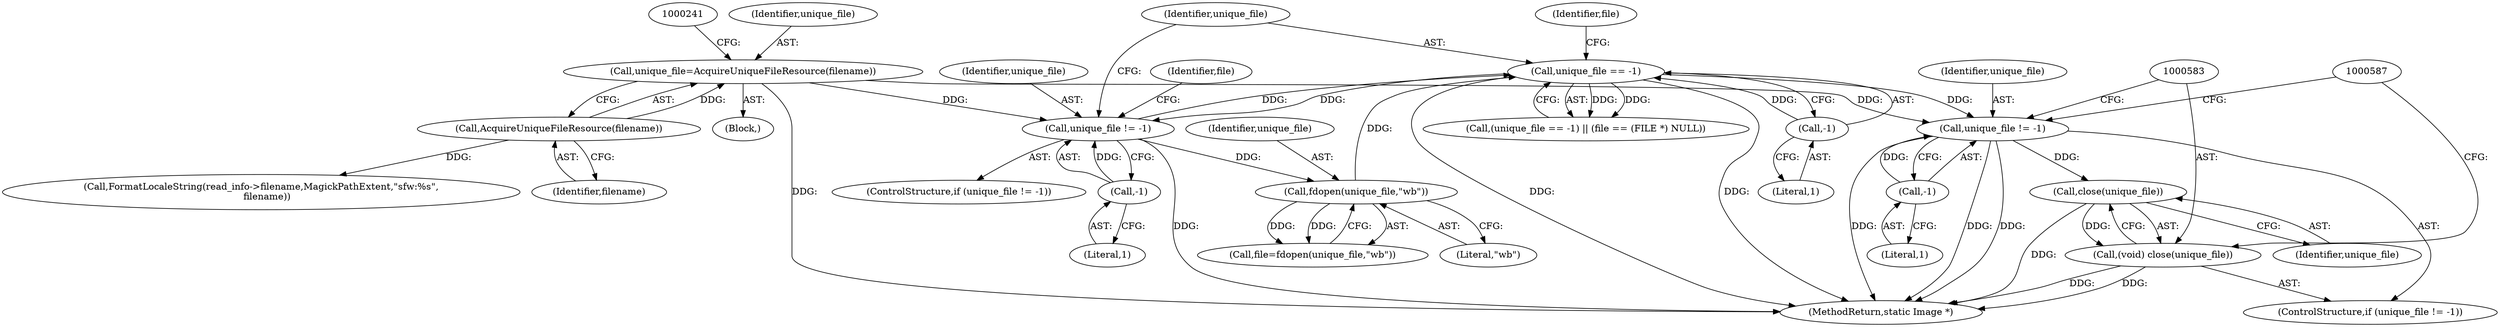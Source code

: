 digraph "0_ImageMagick_6b6bff054d569a77973f2140c0e86366e6168a6c_2@API" {
"1000584" [label="(Call,close(unique_file))"];
"1000578" [label="(Call,unique_file != -1)"];
"1000364" [label="(Call,unique_file == -1)"];
"1000359" [label="(Call,fdopen(unique_file,\"wb\"))"];
"1000353" [label="(Call,unique_file != -1)"];
"1000236" [label="(Call,unique_file=AcquireUniqueFileResource(filename))"];
"1000238" [label="(Call,AcquireUniqueFileResource(filename))"];
"1000355" [label="(Call,-1)"];
"1000366" [label="(Call,-1)"];
"1000580" [label="(Call,-1)"];
"1000582" [label="(Call,(void) close(unique_file))"];
"1000353" [label="(Call,unique_file != -1)"];
"1000367" [label="(Literal,1)"];
"1000584" [label="(Call,close(unique_file))"];
"1000577" [label="(ControlStructure,if (unique_file != -1))"];
"1000369" [label="(Identifier,file)"];
"1000359" [label="(Call,fdopen(unique_file,\"wb\"))"];
"1000581" [label="(Literal,1)"];
"1000585" [label="(Identifier,unique_file)"];
"1000580" [label="(Call,-1)"];
"1000106" [label="(Block,)"];
"1000356" [label="(Literal,1)"];
"1000358" [label="(Identifier,file)"];
"1000578" [label="(Call,unique_file != -1)"];
"1000366" [label="(Call,-1)"];
"1000363" [label="(Call,(unique_file == -1) || (file == (FILE *) NULL))"];
"1000364" [label="(Call,unique_file == -1)"];
"1000237" [label="(Identifier,unique_file)"];
"1000352" [label="(ControlStructure,if (unique_file != -1))"];
"1000242" [label="(Call,FormatLocaleString(read_info->filename,MagickPathExtent,\"sfw:%s\",\n    filename))"];
"1000236" [label="(Call,unique_file=AcquireUniqueFileResource(filename))"];
"1000582" [label="(Call,(void) close(unique_file))"];
"1000579" [label="(Identifier,unique_file)"];
"1000355" [label="(Call,-1)"];
"1000354" [label="(Identifier,unique_file)"];
"1000365" [label="(Identifier,unique_file)"];
"1000361" [label="(Literal,\"wb\")"];
"1000238" [label="(Call,AcquireUniqueFileResource(filename))"];
"1000360" [label="(Identifier,unique_file)"];
"1000239" [label="(Identifier,filename)"];
"1000635" [label="(MethodReturn,static Image *)"];
"1000357" [label="(Call,file=fdopen(unique_file,\"wb\"))"];
"1000584" -> "1000582"  [label="AST: "];
"1000584" -> "1000585"  [label="CFG: "];
"1000585" -> "1000584"  [label="AST: "];
"1000582" -> "1000584"  [label="CFG: "];
"1000584" -> "1000635"  [label="DDG: "];
"1000584" -> "1000582"  [label="DDG: "];
"1000578" -> "1000584"  [label="DDG: "];
"1000578" -> "1000577"  [label="AST: "];
"1000578" -> "1000580"  [label="CFG: "];
"1000579" -> "1000578"  [label="AST: "];
"1000580" -> "1000578"  [label="AST: "];
"1000583" -> "1000578"  [label="CFG: "];
"1000587" -> "1000578"  [label="CFG: "];
"1000578" -> "1000635"  [label="DDG: "];
"1000578" -> "1000635"  [label="DDG: "];
"1000578" -> "1000635"  [label="DDG: "];
"1000364" -> "1000578"  [label="DDG: "];
"1000236" -> "1000578"  [label="DDG: "];
"1000580" -> "1000578"  [label="DDG: "];
"1000364" -> "1000363"  [label="AST: "];
"1000364" -> "1000366"  [label="CFG: "];
"1000365" -> "1000364"  [label="AST: "];
"1000366" -> "1000364"  [label="AST: "];
"1000369" -> "1000364"  [label="CFG: "];
"1000363" -> "1000364"  [label="CFG: "];
"1000364" -> "1000635"  [label="DDG: "];
"1000364" -> "1000635"  [label="DDG: "];
"1000364" -> "1000353"  [label="DDG: "];
"1000364" -> "1000363"  [label="DDG: "];
"1000364" -> "1000363"  [label="DDG: "];
"1000359" -> "1000364"  [label="DDG: "];
"1000353" -> "1000364"  [label="DDG: "];
"1000366" -> "1000364"  [label="DDG: "];
"1000359" -> "1000357"  [label="AST: "];
"1000359" -> "1000361"  [label="CFG: "];
"1000360" -> "1000359"  [label="AST: "];
"1000361" -> "1000359"  [label="AST: "];
"1000357" -> "1000359"  [label="CFG: "];
"1000359" -> "1000357"  [label="DDG: "];
"1000359" -> "1000357"  [label="DDG: "];
"1000353" -> "1000359"  [label="DDG: "];
"1000353" -> "1000352"  [label="AST: "];
"1000353" -> "1000355"  [label="CFG: "];
"1000354" -> "1000353"  [label="AST: "];
"1000355" -> "1000353"  [label="AST: "];
"1000358" -> "1000353"  [label="CFG: "];
"1000365" -> "1000353"  [label="CFG: "];
"1000353" -> "1000635"  [label="DDG: "];
"1000236" -> "1000353"  [label="DDG: "];
"1000355" -> "1000353"  [label="DDG: "];
"1000236" -> "1000106"  [label="AST: "];
"1000236" -> "1000238"  [label="CFG: "];
"1000237" -> "1000236"  [label="AST: "];
"1000238" -> "1000236"  [label="AST: "];
"1000241" -> "1000236"  [label="CFG: "];
"1000236" -> "1000635"  [label="DDG: "];
"1000238" -> "1000236"  [label="DDG: "];
"1000238" -> "1000239"  [label="CFG: "];
"1000239" -> "1000238"  [label="AST: "];
"1000238" -> "1000242"  [label="DDG: "];
"1000355" -> "1000356"  [label="CFG: "];
"1000356" -> "1000355"  [label="AST: "];
"1000366" -> "1000367"  [label="CFG: "];
"1000367" -> "1000366"  [label="AST: "];
"1000580" -> "1000581"  [label="CFG: "];
"1000581" -> "1000580"  [label="AST: "];
"1000582" -> "1000577"  [label="AST: "];
"1000583" -> "1000582"  [label="AST: "];
"1000587" -> "1000582"  [label="CFG: "];
"1000582" -> "1000635"  [label="DDG: "];
"1000582" -> "1000635"  [label="DDG: "];
}
